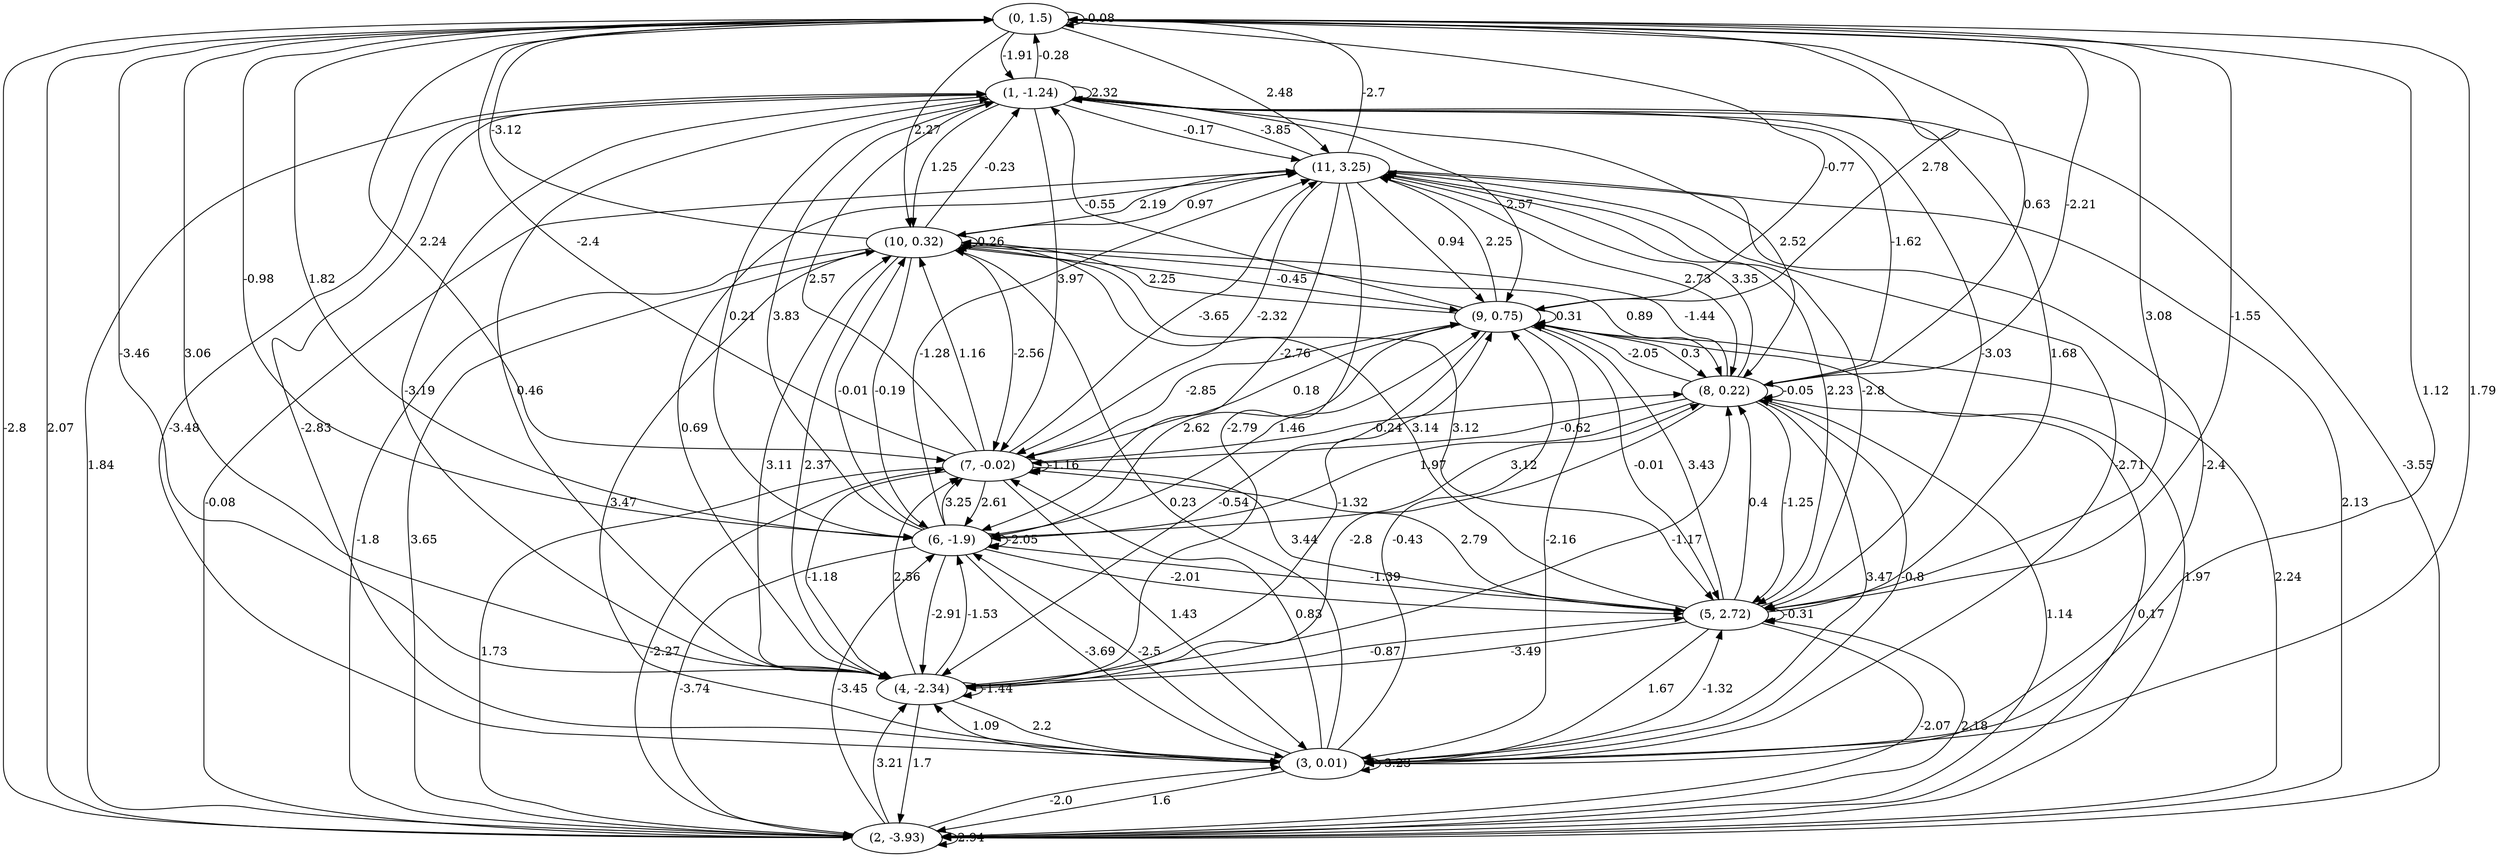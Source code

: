 digraph {
    0 [ label = "(0, 1.5)" ]
    1 [ label = "(1, -1.24)" ]
    2 [ label = "(2, -3.93)" ]
    3 [ label = "(3, 0.01)" ]
    4 [ label = "(4, -2.34)" ]
    5 [ label = "(5, 2.72)" ]
    6 [ label = "(6, -1.9)" ]
    7 [ label = "(7, -0.02)" ]
    8 [ label = "(8, 0.22)" ]
    9 [ label = "(9, 0.75)" ]
    10 [ label = "(10, 0.32)" ]
    11 [ label = "(11, 3.25)" ]
    0 -> 0 [ label = "-0.08" ]
    1 -> 1 [ label = "2.32" ]
    2 -> 2 [ label = "2.94" ]
    3 -> 3 [ label = "-3.23" ]
    4 -> 4 [ label = "-1.44" ]
    5 -> 5 [ label = "-0.31" ]
    6 -> 6 [ label = "-2.05" ]
    7 -> 7 [ label = "-1.16" ]
    8 -> 8 [ label = "-0.05" ]
    9 -> 9 [ label = "0.31" ]
    10 -> 10 [ label = "0.26" ]
    1 -> 0 [ label = "-0.28" ]
    2 -> 0 [ label = "2.07" ]
    3 -> 0 [ label = "1.79" ]
    4 -> 0 [ label = "3.06" ]
    5 -> 0 [ label = "-1.55" ]
    6 -> 0 [ label = "1.82" ]
    7 -> 0 [ label = "-2.4" ]
    8 -> 0 [ label = "-2.21" ]
    9 -> 0 [ label = "2.78" ]
    10 -> 0 [ label = "-3.12" ]
    11 -> 0 [ label = "-2.7" ]
    0 -> 1 [ label = "-1.91" ]
    2 -> 1 [ label = "1.84" ]
    3 -> 1 [ label = "-2.83" ]
    4 -> 1 [ label = "0.46" ]
    5 -> 1 [ label = "1.68" ]
    6 -> 1 [ label = "3.83" ]
    7 -> 1 [ label = "2.57" ]
    8 -> 1 [ label = "-1.62" ]
    9 -> 1 [ label = "-0.55" ]
    10 -> 1 [ label = "-0.23" ]
    11 -> 1 [ label = "-3.85" ]
    0 -> 2 [ label = "-2.8" ]
    1 -> 2 [ label = "-3.55" ]
    3 -> 2 [ label = "1.6" ]
    4 -> 2 [ label = "1.7" ]
    5 -> 2 [ label = "-2.07" ]
    6 -> 2 [ label = "-3.74" ]
    7 -> 2 [ label = "1.73" ]
    8 -> 2 [ label = "1.14" ]
    9 -> 2 [ label = "1.97" ]
    10 -> 2 [ label = "-1.8" ]
    11 -> 2 [ label = "2.13" ]
    0 -> 3 [ label = "1.12" ]
    1 -> 3 [ label = "-3.48" ]
    2 -> 3 [ label = "-2.0" ]
    4 -> 3 [ label = "2.2" ]
    5 -> 3 [ label = "1.67" ]
    6 -> 3 [ label = "-3.69" ]
    7 -> 3 [ label = "1.43" ]
    8 -> 3 [ label = "3.47" ]
    9 -> 3 [ label = "-2.16" ]
    10 -> 3 [ label = "3.47" ]
    11 -> 3 [ label = "-2.4" ]
    0 -> 4 [ label = "-3.46" ]
    1 -> 4 [ label = "-3.19" ]
    2 -> 4 [ label = "3.21" ]
    3 -> 4 [ label = "1.09" ]
    5 -> 4 [ label = "-3.49" ]
    6 -> 4 [ label = "-2.91" ]
    7 -> 4 [ label = "-1.18" ]
    8 -> 4 [ label = "-2.8" ]
    9 -> 4 [ label = "-0.54" ]
    10 -> 4 [ label = "2.37" ]
    11 -> 4 [ label = "-2.79" ]
    0 -> 5 [ label = "3.08" ]
    1 -> 5 [ label = "-3.03" ]
    2 -> 5 [ label = "2.18" ]
    3 -> 5 [ label = "-1.32" ]
    4 -> 5 [ label = "-0.87" ]
    6 -> 5 [ label = "-2.01" ]
    7 -> 5 [ label = "3.44" ]
    8 -> 5 [ label = "-1.25" ]
    9 -> 5 [ label = "-0.01" ]
    10 -> 5 [ label = "3.12" ]
    11 -> 5 [ label = "2.23" ]
    0 -> 6 [ label = "-0.98" ]
    1 -> 6 [ label = "0.21" ]
    2 -> 6 [ label = "-3.45" ]
    3 -> 6 [ label = "-2.5" ]
    4 -> 6 [ label = "-1.53" ]
    5 -> 6 [ label = "-1.39" ]
    7 -> 6 [ label = "2.61" ]
    8 -> 6 [ label = "1.97" ]
    9 -> 6 [ label = "2.62" ]
    10 -> 6 [ label = "-0.19" ]
    11 -> 6 [ label = "-2.76" ]
    0 -> 7 [ label = "2.24" ]
    1 -> 7 [ label = "3.97" ]
    2 -> 7 [ label = "-2.27" ]
    3 -> 7 [ label = "0.83" ]
    4 -> 7 [ label = "2.56" ]
    5 -> 7 [ label = "2.79" ]
    6 -> 7 [ label = "3.25" ]
    8 -> 7 [ label = "-0.62" ]
    9 -> 7 [ label = "0.18" ]
    10 -> 7 [ label = "-2.56" ]
    11 -> 7 [ label = "-2.32" ]
    0 -> 8 [ label = "0.63" ]
    1 -> 8 [ label = "2.52" ]
    2 -> 8 [ label = "0.17" ]
    3 -> 8 [ label = "-0.8" ]
    4 -> 8 [ label = "-1.17" ]
    5 -> 8 [ label = "0.4" ]
    6 -> 8 [ label = "3.12" ]
    7 -> 8 [ label = "-0.24" ]
    9 -> 8 [ label = "0.3" ]
    10 -> 8 [ label = "0.89" ]
    11 -> 8 [ label = "2.73" ]
    0 -> 9 [ label = "-0.77" ]
    1 -> 9 [ label = "2.57" ]
    2 -> 9 [ label = "2.24" ]
    3 -> 9 [ label = "-0.43" ]
    4 -> 9 [ label = "-1.32" ]
    5 -> 9 [ label = "3.43" ]
    6 -> 9 [ label = "1.46" ]
    7 -> 9 [ label = "-2.85" ]
    8 -> 9 [ label = "-2.05" ]
    10 -> 9 [ label = "-0.45" ]
    11 -> 9 [ label = "0.94" ]
    0 -> 10 [ label = "2.27" ]
    1 -> 10 [ label = "1.25" ]
    2 -> 10 [ label = "3.65" ]
    3 -> 10 [ label = "0.23" ]
    4 -> 10 [ label = "3.11" ]
    5 -> 10 [ label = "3.14" ]
    6 -> 10 [ label = "-0.01" ]
    7 -> 10 [ label = "1.16" ]
    8 -> 10 [ label = "-1.44" ]
    9 -> 10 [ label = "2.25" ]
    11 -> 10 [ label = "2.19" ]
    0 -> 11 [ label = "2.48" ]
    1 -> 11 [ label = "-0.17" ]
    2 -> 11 [ label = "-0.08" ]
    3 -> 11 [ label = "-2.71" ]
    4 -> 11 [ label = "0.69" ]
    5 -> 11 [ label = "-2.8" ]
    6 -> 11 [ label = "-1.28" ]
    7 -> 11 [ label = "-3.65" ]
    8 -> 11 [ label = "3.35" ]
    9 -> 11 [ label = "2.25" ]
    10 -> 11 [ label = "0.97" ]
}

